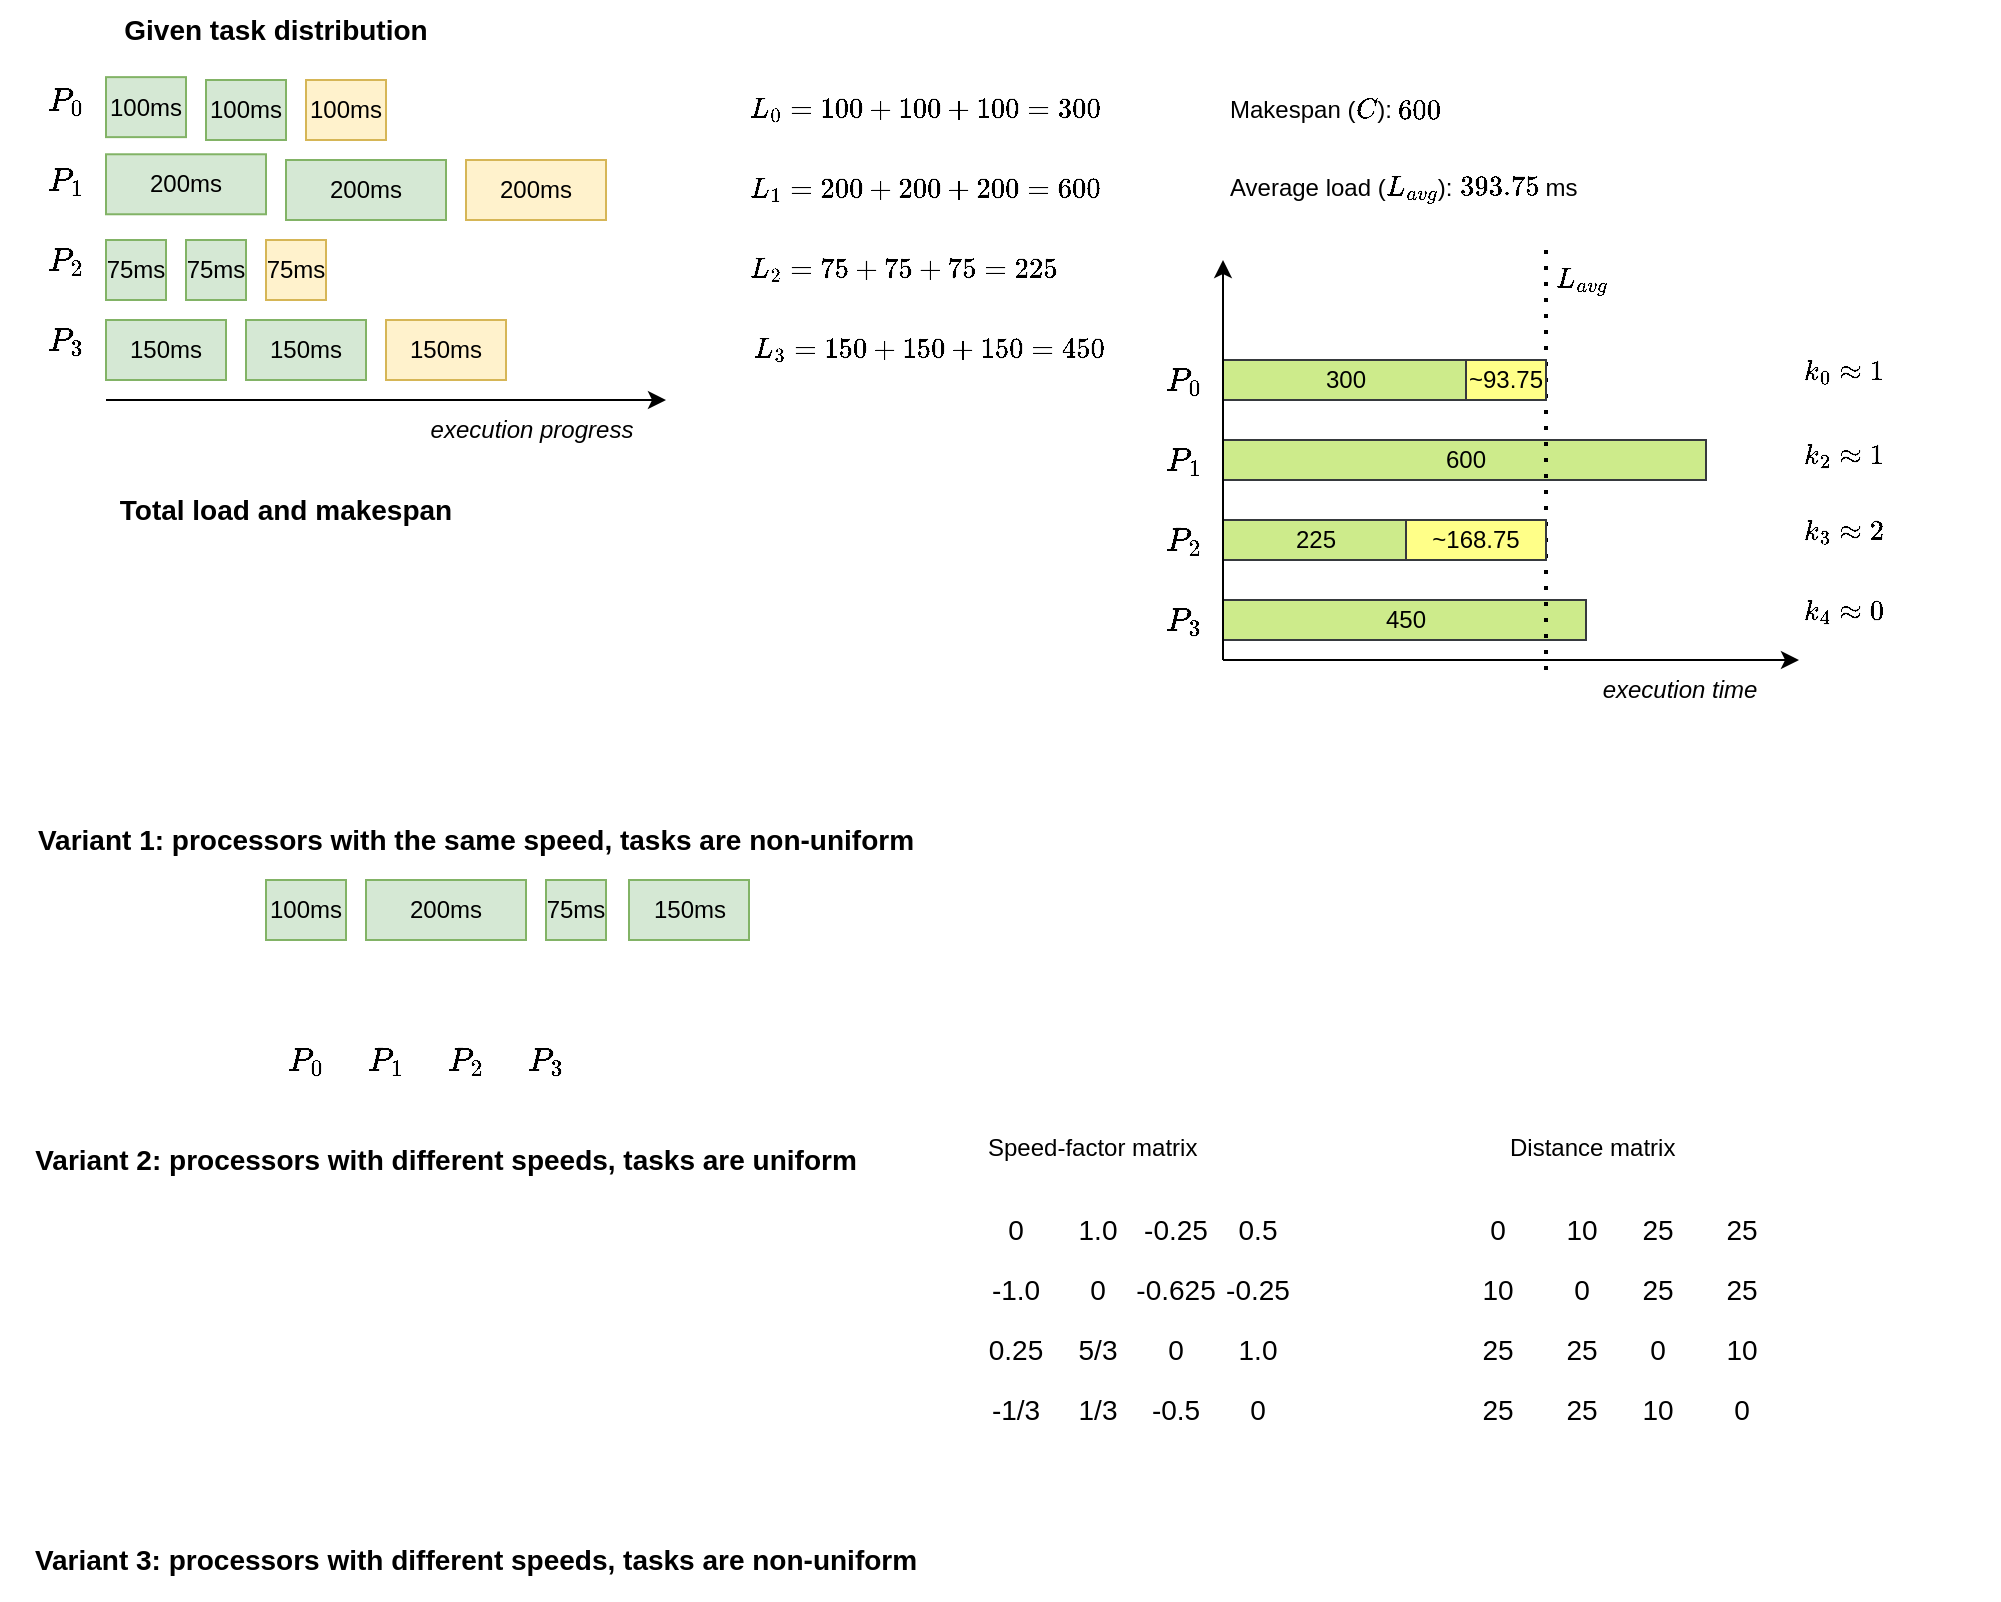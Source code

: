 <mxfile version="21.6.1" type="device">
  <diagram name="Page-1" id="OCD1pQ2lFyb5-pAs6mBr">
    <mxGraphModel dx="1273" dy="763" grid="1" gridSize="10" guides="1" tooltips="1" connect="1" arrows="1" fold="1" page="1" pageScale="1" pageWidth="850" pageHeight="1100" math="1" shadow="0">
      <root>
        <mxCell id="0" />
        <mxCell id="1" parent="0" />
        <mxCell id="sD0XBtN898RwaV4NvgBG-1" value="$$P_{0}$$" style="text;html=1;strokeColor=none;fillColor=none;align=center;verticalAlign=middle;whiteSpace=wrap;rounded=0;fontSize=14;" parent="1" vertex="1">
          <mxGeometry x="40" y="70" width="40" height="40" as="geometry" />
        </mxCell>
        <mxCell id="sD0XBtN898RwaV4NvgBG-2" value="$$P_{1}$$" style="text;html=1;strokeColor=none;fillColor=none;align=center;verticalAlign=middle;whiteSpace=wrap;rounded=0;fontSize=14;" parent="1" vertex="1">
          <mxGeometry x="40" y="110" width="40" height="40" as="geometry" />
        </mxCell>
        <mxCell id="sD0XBtN898RwaV4NvgBG-4" value="100ms" style="rounded=0;whiteSpace=wrap;html=1;fillColor=#d5e8d4;strokeColor=#82b366;" parent="1" vertex="1">
          <mxGeometry x="80" y="78.57" width="40" height="30" as="geometry" />
        </mxCell>
        <mxCell id="sD0XBtN898RwaV4NvgBG-5" value="100ms" style="rounded=0;whiteSpace=wrap;html=1;fillColor=#d5e8d4;strokeColor=#82b366;" parent="1" vertex="1">
          <mxGeometry x="130" y="80" width="40" height="30" as="geometry" />
        </mxCell>
        <mxCell id="sD0XBtN898RwaV4NvgBG-6" value="100ms" style="rounded=0;whiteSpace=wrap;html=1;fillColor=#fff2cc;strokeColor=#d6b656;" parent="1" vertex="1">
          <mxGeometry x="180" y="80" width="40" height="30" as="geometry" />
        </mxCell>
        <mxCell id="sD0XBtN898RwaV4NvgBG-8" value="200ms" style="rounded=0;whiteSpace=wrap;html=1;fillColor=#d5e8d4;strokeColor=#82b366;" parent="1" vertex="1">
          <mxGeometry x="80" y="117.14" width="80" height="30" as="geometry" />
        </mxCell>
        <mxCell id="sD0XBtN898RwaV4NvgBG-13" value="75ms" style="rounded=0;whiteSpace=wrap;html=1;fillColor=#d5e8d4;strokeColor=#82b366;" parent="1" vertex="1">
          <mxGeometry x="80" y="160" width="30" height="30" as="geometry" />
        </mxCell>
        <mxCell id="sD0XBtN898RwaV4NvgBG-14" value="$$P_{2}$$" style="text;html=1;strokeColor=none;fillColor=none;align=center;verticalAlign=middle;whiteSpace=wrap;rounded=0;fontSize=14;" parent="1" vertex="1">
          <mxGeometry x="40" y="150" width="40" height="40" as="geometry" />
        </mxCell>
        <mxCell id="sD0XBtN898RwaV4NvgBG-15" value="75ms" style="rounded=0;whiteSpace=wrap;html=1;fillColor=#d5e8d4;strokeColor=#82b366;" parent="1" vertex="1">
          <mxGeometry x="120" y="160" width="30" height="30" as="geometry" />
        </mxCell>
        <mxCell id="sD0XBtN898RwaV4NvgBG-16" value="75ms" style="rounded=0;whiteSpace=wrap;html=1;fillColor=#fff2cc;strokeColor=#d6b656;" parent="1" vertex="1">
          <mxGeometry x="160" y="160" width="30" height="30" as="geometry" />
        </mxCell>
        <mxCell id="sD0XBtN898RwaV4NvgBG-19" value="150ms" style="rounded=0;whiteSpace=wrap;html=1;fillColor=#d5e8d4;strokeColor=#82b366;" parent="1" vertex="1">
          <mxGeometry x="80" y="200" width="60" height="30" as="geometry" />
        </mxCell>
        <mxCell id="sD0XBtN898RwaV4NvgBG-20" value="200ms" style="rounded=0;whiteSpace=wrap;html=1;fillColor=#d5e8d4;strokeColor=#82b366;" parent="1" vertex="1">
          <mxGeometry x="170" y="120" width="80" height="30" as="geometry" />
        </mxCell>
        <mxCell id="sD0XBtN898RwaV4NvgBG-21" value="200ms" style="rounded=0;whiteSpace=wrap;html=1;fillColor=#fff2cc;strokeColor=#d6b656;" parent="1" vertex="1">
          <mxGeometry x="260" y="120" width="70" height="30" as="geometry" />
        </mxCell>
        <mxCell id="sD0XBtN898RwaV4NvgBG-24" value="150ms" style="rounded=0;whiteSpace=wrap;html=1;fillColor=#d5e8d4;strokeColor=#82b366;" parent="1" vertex="1">
          <mxGeometry x="150" y="200" width="60" height="30" as="geometry" />
        </mxCell>
        <mxCell id="sD0XBtN898RwaV4NvgBG-25" value="150ms" style="rounded=0;whiteSpace=wrap;html=1;fillColor=#fff2cc;strokeColor=#d6b656;" parent="1" vertex="1">
          <mxGeometry x="220" y="200" width="60" height="30" as="geometry" />
        </mxCell>
        <mxCell id="sD0XBtN898RwaV4NvgBG-28" value="$$P_{3}$$" style="text;html=1;strokeColor=none;fillColor=none;align=center;verticalAlign=middle;whiteSpace=wrap;rounded=0;fontSize=14;" parent="1" vertex="1">
          <mxGeometry x="40" y="190" width="40" height="40" as="geometry" />
        </mxCell>
        <mxCell id="sD0XBtN898RwaV4NvgBG-29" value="" style="endArrow=classic;html=1;rounded=0;" parent="1" edge="1">
          <mxGeometry width="50" height="50" relative="1" as="geometry">
            <mxPoint x="80" y="240" as="sourcePoint" />
            <mxPoint x="360" y="240" as="targetPoint" />
          </mxGeometry>
        </mxCell>
        <mxCell id="sD0XBtN898RwaV4NvgBG-30" value="execution progress" style="text;html=1;strokeColor=none;fillColor=none;align=center;verticalAlign=middle;whiteSpace=wrap;rounded=0;fontStyle=2" parent="1" vertex="1">
          <mxGeometry x="233" y="240" width="120" height="30" as="geometry" />
        </mxCell>
        <mxCell id="sD0XBtN898RwaV4NvgBG-31" value="&lt;font style=&quot;font-size: 14px;&quot;&gt;Total load and makespan&lt;/font&gt;" style="text;html=1;strokeColor=none;fillColor=none;align=center;verticalAlign=middle;whiteSpace=wrap;rounded=0;fontStyle=1" parent="1" vertex="1">
          <mxGeometry x="80" y="280" width="180" height="30" as="geometry" />
        </mxCell>
        <mxCell id="sD0XBtN898RwaV4NvgBG-61" value="Makespan (\(C\)): \(600\)" style="text;html=1;strokeColor=none;fillColor=none;align=left;verticalAlign=middle;whiteSpace=wrap;rounded=0;" parent="1" vertex="1">
          <mxGeometry x="640" y="80" width="240" height="30" as="geometry" />
        </mxCell>
        <mxCell id="dyOHYiIMp45q6dB9HG6w-65" value="&lt;font style=&quot;font-size: 14px;&quot;&gt;Given task distribution&lt;/font&gt;" style="text;html=1;strokeColor=none;fillColor=none;align=center;verticalAlign=middle;whiteSpace=wrap;rounded=0;fontStyle=1" parent="1" vertex="1">
          <mxGeometry x="80" y="40" width="170" height="30" as="geometry" />
        </mxCell>
        <mxCell id="dyOHYiIMp45q6dB9HG6w-67" value="\(L_{0} = 100 + 100 + 100 = 300\)" style="text;html=1;strokeColor=none;fillColor=none;align=left;verticalAlign=middle;whiteSpace=wrap;rounded=0;" parent="1" vertex="1">
          <mxGeometry x="400" y="80" width="260" height="27.14" as="geometry" />
        </mxCell>
        <mxCell id="dyOHYiIMp45q6dB9HG6w-69" value="\(L_{1} = 200 + 200 + 200 = 600\)" style="text;html=1;strokeColor=none;fillColor=none;align=left;verticalAlign=middle;whiteSpace=wrap;rounded=0;" parent="1" vertex="1">
          <mxGeometry x="400" y="120" width="260" height="27.14" as="geometry" />
        </mxCell>
        <mxCell id="dyOHYiIMp45q6dB9HG6w-70" value="\(L_{2} = 75 + 75 + 75 = 225\)" style="text;html=1;strokeColor=none;fillColor=none;align=left;verticalAlign=middle;whiteSpace=wrap;rounded=0;" parent="1" vertex="1">
          <mxGeometry x="400" y="160" width="260" height="27.14" as="geometry" />
        </mxCell>
        <mxCell id="dyOHYiIMp45q6dB9HG6w-71" value="\(L_{3} = 150 + 150 + 150 = 450\)" style="text;html=1;strokeColor=none;fillColor=none;align=left;verticalAlign=middle;whiteSpace=wrap;rounded=0;" parent="1" vertex="1">
          <mxGeometry x="401.5" y="200" width="260" height="27.14" as="geometry" />
        </mxCell>
        <mxCell id="EQBirqDwtUEzLjIFXrc7-1" value="Average load (\(L_{avg}\)): \(393.75\) ms" style="text;html=1;strokeColor=none;fillColor=none;align=left;verticalAlign=middle;whiteSpace=wrap;rounded=0;" vertex="1" parent="1">
          <mxGeometry x="640" y="118.57" width="240" height="30" as="geometry" />
        </mxCell>
        <mxCell id="EQBirqDwtUEzLjIFXrc7-2" value="$$P_{0}$$" style="text;html=1;strokeColor=none;fillColor=none;align=center;verticalAlign=middle;whiteSpace=wrap;rounded=0;fontSize=14;" vertex="1" parent="1">
          <mxGeometry x="598.5" y="210" width="40" height="40" as="geometry" />
        </mxCell>
        <mxCell id="EQBirqDwtUEzLjIFXrc7-3" value="$$P_{1}$$" style="text;html=1;strokeColor=none;fillColor=none;align=center;verticalAlign=middle;whiteSpace=wrap;rounded=0;fontSize=14;" vertex="1" parent="1">
          <mxGeometry x="598.5" y="250" width="40" height="40" as="geometry" />
        </mxCell>
        <mxCell id="EQBirqDwtUEzLjIFXrc7-4" value="300" style="rounded=0;whiteSpace=wrap;html=1;fillColor=#cdeb8b;strokeColor=#36393d;" vertex="1" parent="1">
          <mxGeometry x="638.5" y="220" width="121.5" height="20" as="geometry" />
        </mxCell>
        <mxCell id="EQBirqDwtUEzLjIFXrc7-5" value="$$P_{2}$$" style="text;html=1;strokeColor=none;fillColor=none;align=center;verticalAlign=middle;whiteSpace=wrap;rounded=0;fontSize=14;" vertex="1" parent="1">
          <mxGeometry x="598.5" y="290" width="40" height="40" as="geometry" />
        </mxCell>
        <mxCell id="EQBirqDwtUEzLjIFXrc7-6" value="$$P_{3}$$" style="text;html=1;strokeColor=none;fillColor=none;align=center;verticalAlign=middle;whiteSpace=wrap;rounded=0;fontSize=14;" vertex="1" parent="1">
          <mxGeometry x="598.5" y="330" width="40" height="40" as="geometry" />
        </mxCell>
        <mxCell id="EQBirqDwtUEzLjIFXrc7-7" value="" style="endArrow=classic;html=1;rounded=0;entryX=1;entryY=0;entryDx=0;entryDy=0;" edge="1" parent="1" target="EQBirqDwtUEzLjIFXrc7-12">
          <mxGeometry width="50" height="50" relative="1" as="geometry">
            <mxPoint x="638.5" y="370" as="sourcePoint" />
            <mxPoint x="1038.5" y="370" as="targetPoint" />
          </mxGeometry>
        </mxCell>
        <mxCell id="EQBirqDwtUEzLjIFXrc7-8" value="600" style="rounded=0;whiteSpace=wrap;html=1;fillColor=#cdeb8b;strokeColor=#36393d;" vertex="1" parent="1">
          <mxGeometry x="638.5" y="260" width="241.5" height="20" as="geometry" />
        </mxCell>
        <mxCell id="EQBirqDwtUEzLjIFXrc7-9" value="225" style="rounded=0;whiteSpace=wrap;html=1;fillColor=#cdeb8b;strokeColor=#36393d;" vertex="1" parent="1">
          <mxGeometry x="638.5" y="300" width="91.5" height="20" as="geometry" />
        </mxCell>
        <mxCell id="EQBirqDwtUEzLjIFXrc7-10" value="450" style="rounded=0;whiteSpace=wrap;html=1;fillColor=#cdeb8b;strokeColor=#36393d;" vertex="1" parent="1">
          <mxGeometry x="638.5" y="340" width="181.5" height="20" as="geometry" />
        </mxCell>
        <mxCell id="EQBirqDwtUEzLjIFXrc7-11" value="" style="endArrow=classic;html=1;rounded=0;exitX=1;exitY=1;exitDx=0;exitDy=0;" edge="1" parent="1" source="EQBirqDwtUEzLjIFXrc7-6">
          <mxGeometry width="50" height="50" relative="1" as="geometry">
            <mxPoint x="648.5" y="380" as="sourcePoint" />
            <mxPoint x="638.5" y="170" as="targetPoint" />
          </mxGeometry>
        </mxCell>
        <mxCell id="EQBirqDwtUEzLjIFXrc7-12" value="execution time" style="text;html=1;strokeColor=none;fillColor=none;align=center;verticalAlign=middle;whiteSpace=wrap;rounded=0;fontStyle=2" vertex="1" parent="1">
          <mxGeometry x="806.5" y="370" width="120" height="30" as="geometry" />
        </mxCell>
        <mxCell id="EQBirqDwtUEzLjIFXrc7-13" value="" style="group" vertex="1" connectable="0" parent="1">
          <mxGeometry x="800" y="165" width="53" height="210" as="geometry" />
        </mxCell>
        <mxCell id="EQBirqDwtUEzLjIFXrc7-14" value="" style="endArrow=none;dashed=1;html=1;dashPattern=1 3;strokeWidth=2;rounded=0;" edge="1" parent="EQBirqDwtUEzLjIFXrc7-13">
          <mxGeometry width="50" height="50" relative="1" as="geometry">
            <mxPoint y="210" as="sourcePoint" />
            <mxPoint as="targetPoint" />
          </mxGeometry>
        </mxCell>
        <mxCell id="EQBirqDwtUEzLjIFXrc7-15" value="\(L_{avg}\)" style="text;html=1;strokeColor=none;fillColor=none;align=left;verticalAlign=middle;whiteSpace=wrap;rounded=0;" vertex="1" parent="EQBirqDwtUEzLjIFXrc7-13">
          <mxGeometry x="3" width="50" height="30" as="geometry" />
        </mxCell>
        <mxCell id="EQBirqDwtUEzLjIFXrc7-16" value="~93.75" style="rounded=0;whiteSpace=wrap;html=1;fillColor=#ffff88;strokeColor=#36393d;" vertex="1" parent="1">
          <mxGeometry x="760" y="220" width="40" height="20" as="geometry" />
        </mxCell>
        <mxCell id="EQBirqDwtUEzLjIFXrc7-17" value="~168.75" style="rounded=0;whiteSpace=wrap;html=1;fillColor=#ffff88;strokeColor=#36393d;" vertex="1" parent="1">
          <mxGeometry x="730" y="300" width="70" height="20" as="geometry" />
        </mxCell>
        <mxCell id="EQBirqDwtUEzLjIFXrc7-18" value="\(k_{0} \approx 1\)" style="text;html=1;strokeColor=none;fillColor=none;align=left;verticalAlign=middle;whiteSpace=wrap;rounded=0;" vertex="1" parent="1">
          <mxGeometry x="926.5" y="212.86" width="100" height="27.14" as="geometry" />
        </mxCell>
        <mxCell id="EQBirqDwtUEzLjIFXrc7-19" value="\(k_{2} \approx 1\)" style="text;html=1;strokeColor=none;fillColor=none;align=left;verticalAlign=middle;whiteSpace=wrap;rounded=0;" vertex="1" parent="1">
          <mxGeometry x="926.5" y="254.29" width="100" height="27.14" as="geometry" />
        </mxCell>
        <mxCell id="EQBirqDwtUEzLjIFXrc7-20" value="\(k_{3} \approx 2\)" style="text;html=1;align=left;verticalAlign=middle;whiteSpace=wrap;rounded=0;" vertex="1" parent="1">
          <mxGeometry x="926.5" y="292.86" width="100" height="27.14" as="geometry" />
        </mxCell>
        <mxCell id="EQBirqDwtUEzLjIFXrc7-21" value="\(k_{4} \approx 0\)" style="text;html=1;strokeColor=none;fillColor=none;align=left;verticalAlign=middle;whiteSpace=wrap;rounded=0;" vertex="1" parent="1">
          <mxGeometry x="926.5" y="332.86" width="100" height="27.14" as="geometry" />
        </mxCell>
        <mxCell id="EQBirqDwtUEzLjIFXrc7-22" value="&lt;font style=&quot;font-size: 14px;&quot;&gt;Variant 1: processors with the same speed, tasks are non-uniform&lt;/font&gt;" style="text;html=1;strokeColor=none;fillColor=none;align=center;verticalAlign=middle;whiteSpace=wrap;rounded=0;fontStyle=1" vertex="1" parent="1">
          <mxGeometry x="40" y="440" width="450" height="40" as="geometry" />
        </mxCell>
        <mxCell id="EQBirqDwtUEzLjIFXrc7-23" value="&lt;font style=&quot;font-size: 14px;&quot;&gt;Variant 2: processors with different speeds, tasks are uniform&lt;/font&gt;" style="text;html=1;strokeColor=none;fillColor=none;align=center;verticalAlign=middle;whiteSpace=wrap;rounded=0;fontStyle=1" vertex="1" parent="1">
          <mxGeometry x="40" y="600" width="420" height="40" as="geometry" />
        </mxCell>
        <mxCell id="EQBirqDwtUEzLjIFXrc7-24" value="&lt;font style=&quot;font-size: 14px;&quot;&gt;Variant 3: processors with different speeds, tasks are non-uniform&lt;/font&gt;" style="text;html=1;strokeColor=none;fillColor=none;align=center;verticalAlign=middle;whiteSpace=wrap;rounded=0;fontStyle=1" vertex="1" parent="1">
          <mxGeometry x="40" y="800" width="450" height="40" as="geometry" />
        </mxCell>
        <mxCell id="EQBirqDwtUEzLjIFXrc7-25" value="Speed-factor matrix" style="text;html=1;strokeColor=none;fillColor=none;align=left;verticalAlign=middle;whiteSpace=wrap;rounded=0;" vertex="1" parent="1">
          <mxGeometry x="518.5" y="600" width="120" height="27.14" as="geometry" />
        </mxCell>
        <mxCell id="EQBirqDwtUEzLjIFXrc7-26" value="Distance matrix" style="text;html=1;strokeColor=none;fillColor=none;align=left;verticalAlign=middle;whiteSpace=wrap;rounded=0;" vertex="1" parent="1">
          <mxGeometry x="780" y="600" width="120" height="27.14" as="geometry" />
        </mxCell>
        <mxCell id="EQBirqDwtUEzLjIFXrc7-27" value="0" style="text;html=1;strokeColor=none;fillColor=none;align=center;verticalAlign=middle;whiteSpace=wrap;rounded=0;fontSize=14;" vertex="1" parent="1">
          <mxGeometry x="518.5" y="640" width="31.5" height="30" as="geometry" />
        </mxCell>
        <mxCell id="EQBirqDwtUEzLjIFXrc7-28" value="1.0" style="text;html=1;strokeColor=none;fillColor=none;align=center;verticalAlign=middle;whiteSpace=wrap;rounded=0;fontSize=14;" vertex="1" parent="1">
          <mxGeometry x="560" y="640" width="31.5" height="30" as="geometry" />
        </mxCell>
        <mxCell id="EQBirqDwtUEzLjIFXrc7-29" value="-0.25" style="text;html=1;strokeColor=none;fillColor=none;align=center;verticalAlign=middle;whiteSpace=wrap;rounded=0;fontSize=14;" vertex="1" parent="1">
          <mxGeometry x="598.5" y="640" width="31.5" height="30" as="geometry" />
        </mxCell>
        <mxCell id="EQBirqDwtUEzLjIFXrc7-30" value="0.5" style="text;html=1;strokeColor=none;fillColor=none;align=center;verticalAlign=middle;whiteSpace=wrap;rounded=0;fontSize=14;" vertex="1" parent="1">
          <mxGeometry x="640" y="640" width="31.5" height="30" as="geometry" />
        </mxCell>
        <mxCell id="EQBirqDwtUEzLjIFXrc7-31" value="-1.0" style="text;html=1;strokeColor=none;fillColor=none;align=center;verticalAlign=middle;whiteSpace=wrap;rounded=0;fontSize=14;" vertex="1" parent="1">
          <mxGeometry x="518.5" y="670" width="31.5" height="30" as="geometry" />
        </mxCell>
        <mxCell id="EQBirqDwtUEzLjIFXrc7-32" value="0" style="text;html=1;strokeColor=none;fillColor=none;align=center;verticalAlign=middle;whiteSpace=wrap;rounded=0;fontSize=14;" vertex="1" parent="1">
          <mxGeometry x="560" y="670" width="31.5" height="30" as="geometry" />
        </mxCell>
        <mxCell id="EQBirqDwtUEzLjIFXrc7-33" value="-0.625" style="text;html=1;strokeColor=none;fillColor=none;align=center;verticalAlign=middle;whiteSpace=wrap;rounded=0;fontSize=14;" vertex="1" parent="1">
          <mxGeometry x="598.5" y="670" width="31.5" height="30" as="geometry" />
        </mxCell>
        <mxCell id="EQBirqDwtUEzLjIFXrc7-34" value="-0.25" style="text;html=1;strokeColor=none;fillColor=none;align=center;verticalAlign=middle;whiteSpace=wrap;rounded=0;fontSize=14;" vertex="1" parent="1">
          <mxGeometry x="640" y="670" width="31.5" height="30" as="geometry" />
        </mxCell>
        <mxCell id="EQBirqDwtUEzLjIFXrc7-35" value="0.25" style="text;html=1;strokeColor=none;fillColor=none;align=center;verticalAlign=middle;whiteSpace=wrap;rounded=0;fontSize=14;" vertex="1" parent="1">
          <mxGeometry x="518.5" y="700" width="31.5" height="30" as="geometry" />
        </mxCell>
        <mxCell id="EQBirqDwtUEzLjIFXrc7-36" value="5/3" style="text;html=1;strokeColor=none;fillColor=none;align=center;verticalAlign=middle;whiteSpace=wrap;rounded=0;fontSize=14;" vertex="1" parent="1">
          <mxGeometry x="560" y="700" width="31.5" height="30" as="geometry" />
        </mxCell>
        <mxCell id="EQBirqDwtUEzLjIFXrc7-37" value="0" style="text;html=1;strokeColor=none;fillColor=none;align=center;verticalAlign=middle;whiteSpace=wrap;rounded=0;fontSize=14;" vertex="1" parent="1">
          <mxGeometry x="598.5" y="700" width="31.5" height="30" as="geometry" />
        </mxCell>
        <mxCell id="EQBirqDwtUEzLjIFXrc7-38" value="1.0" style="text;html=1;strokeColor=none;fillColor=none;align=center;verticalAlign=middle;whiteSpace=wrap;rounded=0;fontSize=14;" vertex="1" parent="1">
          <mxGeometry x="640" y="700" width="31.5" height="30" as="geometry" />
        </mxCell>
        <mxCell id="EQBirqDwtUEzLjIFXrc7-39" value="-1/3" style="text;html=1;strokeColor=none;fillColor=none;align=center;verticalAlign=middle;whiteSpace=wrap;rounded=0;fontSize=14;" vertex="1" parent="1">
          <mxGeometry x="518.5" y="730" width="31.5" height="30" as="geometry" />
        </mxCell>
        <mxCell id="EQBirqDwtUEzLjIFXrc7-40" value="1/3" style="text;html=1;strokeColor=none;fillColor=none;align=center;verticalAlign=middle;whiteSpace=wrap;rounded=0;fontSize=14;" vertex="1" parent="1">
          <mxGeometry x="560" y="730" width="31.5" height="30" as="geometry" />
        </mxCell>
        <mxCell id="EQBirqDwtUEzLjIFXrc7-41" value="-0.5" style="text;html=1;strokeColor=none;fillColor=none;align=center;verticalAlign=middle;whiteSpace=wrap;rounded=0;fontSize=14;" vertex="1" parent="1">
          <mxGeometry x="598.5" y="730" width="31.5" height="30" as="geometry" />
        </mxCell>
        <mxCell id="EQBirqDwtUEzLjIFXrc7-42" value="0" style="text;html=1;strokeColor=none;fillColor=none;align=center;verticalAlign=middle;whiteSpace=wrap;rounded=0;fontSize=14;" vertex="1" parent="1">
          <mxGeometry x="640" y="730" width="31.5" height="30" as="geometry" />
        </mxCell>
        <mxCell id="EQBirqDwtUEzLjIFXrc7-43" value="0" style="text;html=1;strokeColor=none;fillColor=none;align=center;verticalAlign=middle;whiteSpace=wrap;rounded=0;fontSize=14;" vertex="1" parent="1">
          <mxGeometry x="760" y="640" width="31.5" height="30" as="geometry" />
        </mxCell>
        <mxCell id="EQBirqDwtUEzLjIFXrc7-44" value="10" style="text;html=1;strokeColor=none;fillColor=none;align=center;verticalAlign=middle;whiteSpace=wrap;rounded=0;fontSize=14;" vertex="1" parent="1">
          <mxGeometry x="801.5" y="640" width="31.5" height="30" as="geometry" />
        </mxCell>
        <mxCell id="EQBirqDwtUEzLjIFXrc7-45" value="25" style="text;html=1;strokeColor=none;fillColor=none;align=center;verticalAlign=middle;whiteSpace=wrap;rounded=0;fontSize=14;" vertex="1" parent="1">
          <mxGeometry x="840" y="640" width="31.5" height="30" as="geometry" />
        </mxCell>
        <mxCell id="EQBirqDwtUEzLjIFXrc7-46" value="25" style="text;html=1;strokeColor=none;fillColor=none;align=center;verticalAlign=middle;whiteSpace=wrap;rounded=0;fontSize=14;" vertex="1" parent="1">
          <mxGeometry x="881.5" y="640" width="31.5" height="30" as="geometry" />
        </mxCell>
        <mxCell id="EQBirqDwtUEzLjIFXrc7-47" value="10" style="text;html=1;strokeColor=none;fillColor=none;align=center;verticalAlign=middle;whiteSpace=wrap;rounded=0;fontSize=14;" vertex="1" parent="1">
          <mxGeometry x="760" y="670" width="31.5" height="30" as="geometry" />
        </mxCell>
        <mxCell id="EQBirqDwtUEzLjIFXrc7-48" value="0" style="text;html=1;strokeColor=none;fillColor=none;align=center;verticalAlign=middle;whiteSpace=wrap;rounded=0;fontSize=14;" vertex="1" parent="1">
          <mxGeometry x="801.5" y="670" width="31.5" height="30" as="geometry" />
        </mxCell>
        <mxCell id="EQBirqDwtUEzLjIFXrc7-49" value="25" style="text;html=1;strokeColor=none;fillColor=none;align=center;verticalAlign=middle;whiteSpace=wrap;rounded=0;fontSize=14;" vertex="1" parent="1">
          <mxGeometry x="840" y="670" width="31.5" height="30" as="geometry" />
        </mxCell>
        <mxCell id="EQBirqDwtUEzLjIFXrc7-50" value="25" style="text;html=1;strokeColor=none;fillColor=none;align=center;verticalAlign=middle;whiteSpace=wrap;rounded=0;fontSize=14;" vertex="1" parent="1">
          <mxGeometry x="881.5" y="670" width="31.5" height="30" as="geometry" />
        </mxCell>
        <mxCell id="EQBirqDwtUEzLjIFXrc7-51" value="25" style="text;html=1;strokeColor=none;fillColor=none;align=center;verticalAlign=middle;whiteSpace=wrap;rounded=0;fontSize=14;" vertex="1" parent="1">
          <mxGeometry x="760" y="700" width="31.5" height="30" as="geometry" />
        </mxCell>
        <mxCell id="EQBirqDwtUEzLjIFXrc7-52" value="25" style="text;html=1;strokeColor=none;fillColor=none;align=center;verticalAlign=middle;whiteSpace=wrap;rounded=0;fontSize=14;" vertex="1" parent="1">
          <mxGeometry x="801.5" y="700" width="31.5" height="30" as="geometry" />
        </mxCell>
        <mxCell id="EQBirqDwtUEzLjIFXrc7-53" value="0" style="text;html=1;strokeColor=none;fillColor=none;align=center;verticalAlign=middle;whiteSpace=wrap;rounded=0;fontSize=14;" vertex="1" parent="1">
          <mxGeometry x="840" y="700" width="31.5" height="30" as="geometry" />
        </mxCell>
        <mxCell id="EQBirqDwtUEzLjIFXrc7-54" value="10" style="text;html=1;strokeColor=none;fillColor=none;align=center;verticalAlign=middle;whiteSpace=wrap;rounded=0;fontSize=14;" vertex="1" parent="1">
          <mxGeometry x="881.5" y="700" width="31.5" height="30" as="geometry" />
        </mxCell>
        <mxCell id="EQBirqDwtUEzLjIFXrc7-55" value="25" style="text;html=1;strokeColor=none;fillColor=none;align=center;verticalAlign=middle;whiteSpace=wrap;rounded=0;fontSize=14;" vertex="1" parent="1">
          <mxGeometry x="760" y="730" width="31.5" height="30" as="geometry" />
        </mxCell>
        <mxCell id="EQBirqDwtUEzLjIFXrc7-56" value="25" style="text;html=1;strokeColor=none;fillColor=none;align=center;verticalAlign=middle;whiteSpace=wrap;rounded=0;fontSize=14;" vertex="1" parent="1">
          <mxGeometry x="801.5" y="730" width="31.5" height="30" as="geometry" />
        </mxCell>
        <mxCell id="EQBirqDwtUEzLjIFXrc7-57" value="10" style="text;html=1;strokeColor=none;fillColor=none;align=center;verticalAlign=middle;whiteSpace=wrap;rounded=0;fontSize=14;" vertex="1" parent="1">
          <mxGeometry x="840" y="730" width="31.5" height="30" as="geometry" />
        </mxCell>
        <mxCell id="EQBirqDwtUEzLjIFXrc7-58" value="0" style="text;html=1;strokeColor=none;fillColor=none;align=center;verticalAlign=middle;whiteSpace=wrap;rounded=0;fontSize=14;" vertex="1" parent="1">
          <mxGeometry x="881.5" y="730" width="31.5" height="30" as="geometry" />
        </mxCell>
        <mxCell id="EQBirqDwtUEzLjIFXrc7-59" value="100ms" style="rounded=0;whiteSpace=wrap;html=1;fillColor=#d5e8d4;strokeColor=#82b366;" vertex="1" parent="1">
          <mxGeometry x="160" y="480" width="40" height="30" as="geometry" />
        </mxCell>
        <mxCell id="EQBirqDwtUEzLjIFXrc7-60" value="75ms" style="rounded=0;whiteSpace=wrap;html=1;fillColor=#d5e8d4;strokeColor=#82b366;" vertex="1" parent="1">
          <mxGeometry x="300" y="480" width="30" height="30" as="geometry" />
        </mxCell>
        <mxCell id="EQBirqDwtUEzLjIFXrc7-61" value="200ms" style="rounded=0;whiteSpace=wrap;html=1;fillColor=#d5e8d4;strokeColor=#82b366;" vertex="1" parent="1">
          <mxGeometry x="210" y="480" width="80" height="30" as="geometry" />
        </mxCell>
        <mxCell id="EQBirqDwtUEzLjIFXrc7-62" value="150ms" style="rounded=0;whiteSpace=wrap;html=1;fillColor=#d5e8d4;strokeColor=#82b366;" vertex="1" parent="1">
          <mxGeometry x="341.5" y="480" width="60" height="30" as="geometry" />
        </mxCell>
        <mxCell id="EQBirqDwtUEzLjIFXrc7-63" value="$$P_{0}$$" style="text;html=1;strokeColor=none;fillColor=none;align=center;verticalAlign=middle;whiteSpace=wrap;rounded=0;fontSize=14;" vertex="1" parent="1">
          <mxGeometry x="160" y="550" width="40" height="40" as="geometry" />
        </mxCell>
        <mxCell id="EQBirqDwtUEzLjIFXrc7-64" value="$$P_{1}$$" style="text;html=1;strokeColor=none;fillColor=none;align=center;verticalAlign=middle;whiteSpace=wrap;rounded=0;fontSize=14;" vertex="1" parent="1">
          <mxGeometry x="200" y="550" width="40" height="40" as="geometry" />
        </mxCell>
        <mxCell id="EQBirqDwtUEzLjIFXrc7-65" value="$$P_{2}$$" style="text;html=1;strokeColor=none;fillColor=none;align=center;verticalAlign=middle;whiteSpace=wrap;rounded=0;fontSize=14;" vertex="1" parent="1">
          <mxGeometry x="240" y="550" width="40" height="40" as="geometry" />
        </mxCell>
        <mxCell id="EQBirqDwtUEzLjIFXrc7-66" value="$$P_{3}$$" style="text;html=1;strokeColor=none;fillColor=none;align=center;verticalAlign=middle;whiteSpace=wrap;rounded=0;fontSize=14;" vertex="1" parent="1">
          <mxGeometry x="280" y="550" width="40" height="40" as="geometry" />
        </mxCell>
      </root>
    </mxGraphModel>
  </diagram>
</mxfile>
